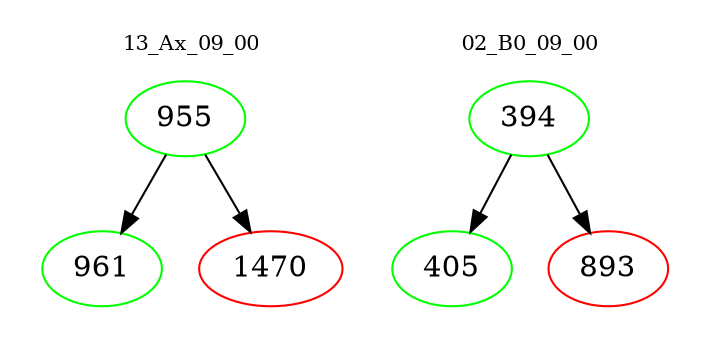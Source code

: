 digraph{
subgraph cluster_0 {
color = white
label = "13_Ax_09_00";
fontsize=10;
T0_955 [label="955", color="green"]
T0_955 -> T0_961 [color="black"]
T0_961 [label="961", color="green"]
T0_955 -> T0_1470 [color="black"]
T0_1470 [label="1470", color="red"]
}
subgraph cluster_1 {
color = white
label = "02_B0_09_00";
fontsize=10;
T1_394 [label="394", color="green"]
T1_394 -> T1_405 [color="black"]
T1_405 [label="405", color="green"]
T1_394 -> T1_893 [color="black"]
T1_893 [label="893", color="red"]
}
}
